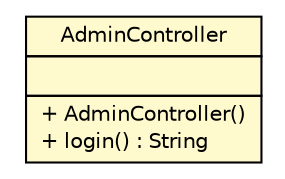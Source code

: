 #!/usr/local/bin/dot
#
# Class diagram 
# Generated by UMLGraph version R5_6-24-gf6e263 (http://www.umlgraph.org/)
#

digraph G {
	edge [fontname="Helvetica",fontsize=10,labelfontname="Helvetica",labelfontsize=10];
	node [fontname="Helvetica",fontsize=10,shape=plaintext];
	nodesep=0.25;
	ranksep=0.5;
	// com.yirendai.oss.environment.admin.controller.AdminController
	c82 [label=<<table title="com.yirendai.oss.environment.admin.controller.AdminController" border="0" cellborder="1" cellspacing="0" cellpadding="2" port="p" bgcolor="lemonChiffon" href="./AdminController.html">
		<tr><td><table border="0" cellspacing="0" cellpadding="1">
<tr><td align="center" balign="center"> AdminController </td></tr>
		</table></td></tr>
		<tr><td><table border="0" cellspacing="0" cellpadding="1">
<tr><td align="left" balign="left">  </td></tr>
		</table></td></tr>
		<tr><td><table border="0" cellspacing="0" cellpadding="1">
<tr><td align="left" balign="left"> + AdminController() </td></tr>
<tr><td align="left" balign="left"> + login() : String </td></tr>
		</table></td></tr>
		</table>>, URL="./AdminController.html", fontname="Helvetica", fontcolor="black", fontsize=10.0];
}


